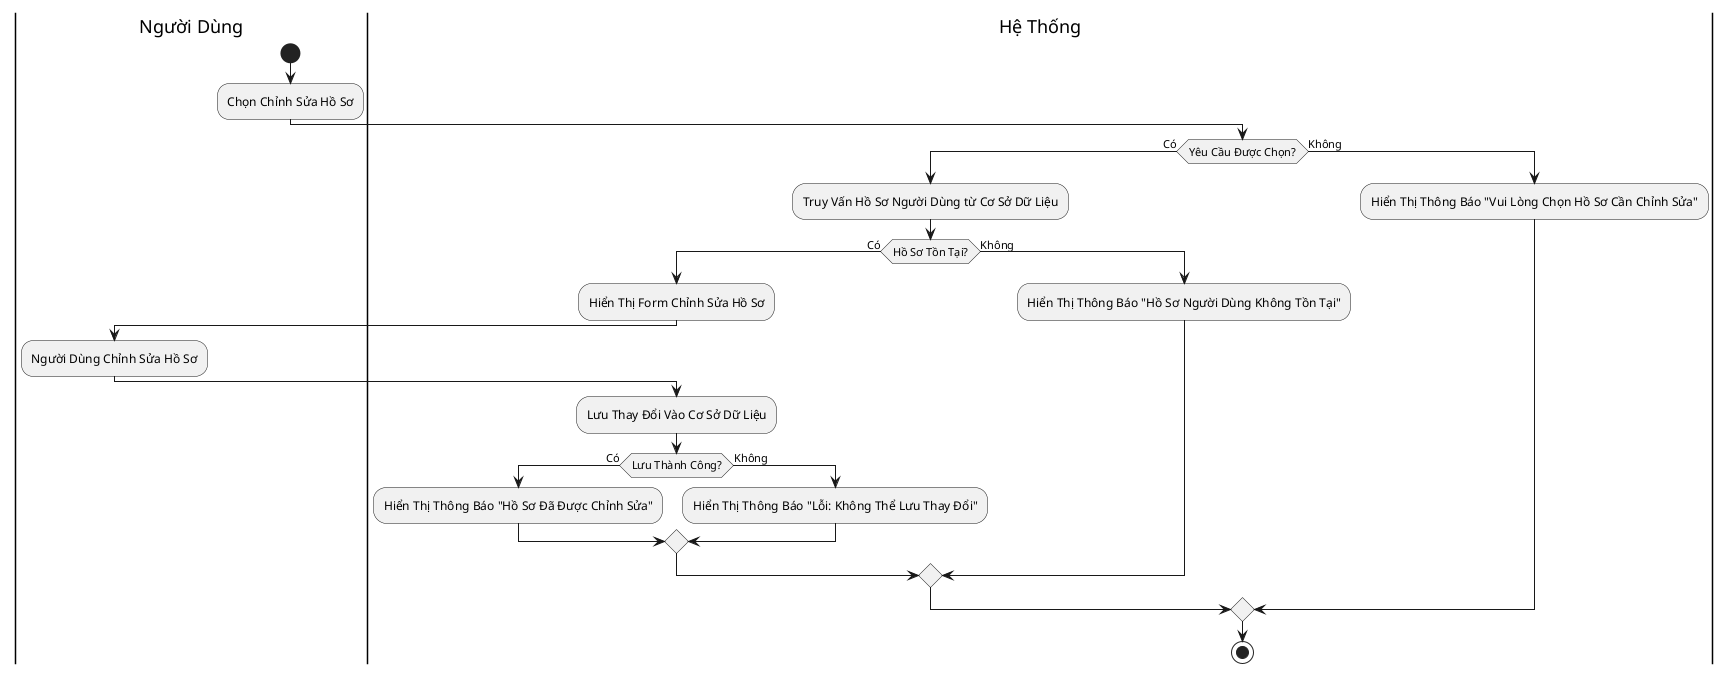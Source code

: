 @startuml
|Người Dùng|
start
:Chọn Chỉnh Sửa Hồ Sơ;
|Hệ Thống|
if (Yêu Cầu Được Chọn?) then (Có)
  :Truy Vấn Hồ Sơ Người Dùng từ Cơ Sở Dữ Liệu;
  if (Hồ Sơ Tồn Tại?) then (Có)
    :Hiển Thị Form Chỉnh Sửa Hồ Sơ;
    |Người Dùng|
    :Người Dùng Chỉnh Sửa Hồ Sơ;
    |Hệ Thống|
    :Lưu Thay Đổi Vào Cơ Sở Dữ Liệu;
    if (Lưu Thành Công?) then (Có)
      :Hiển Thị Thông Báo "Hồ Sơ Đã Được Chỉnh Sửa";
    else (Không)
      :Hiển Thị Thông Báo "Lỗi: Không Thể Lưu Thay Đổi";
    endif
  else (Không)
    :Hiển Thị Thông Báo "Hồ Sơ Người Dùng Không Tồn Tại";
  endif
else (Không)
  :Hiển Thị Thông Báo "Vui Lòng Chọn Hồ Sơ Cần Chỉnh Sửa";
endif
stop
@enduml